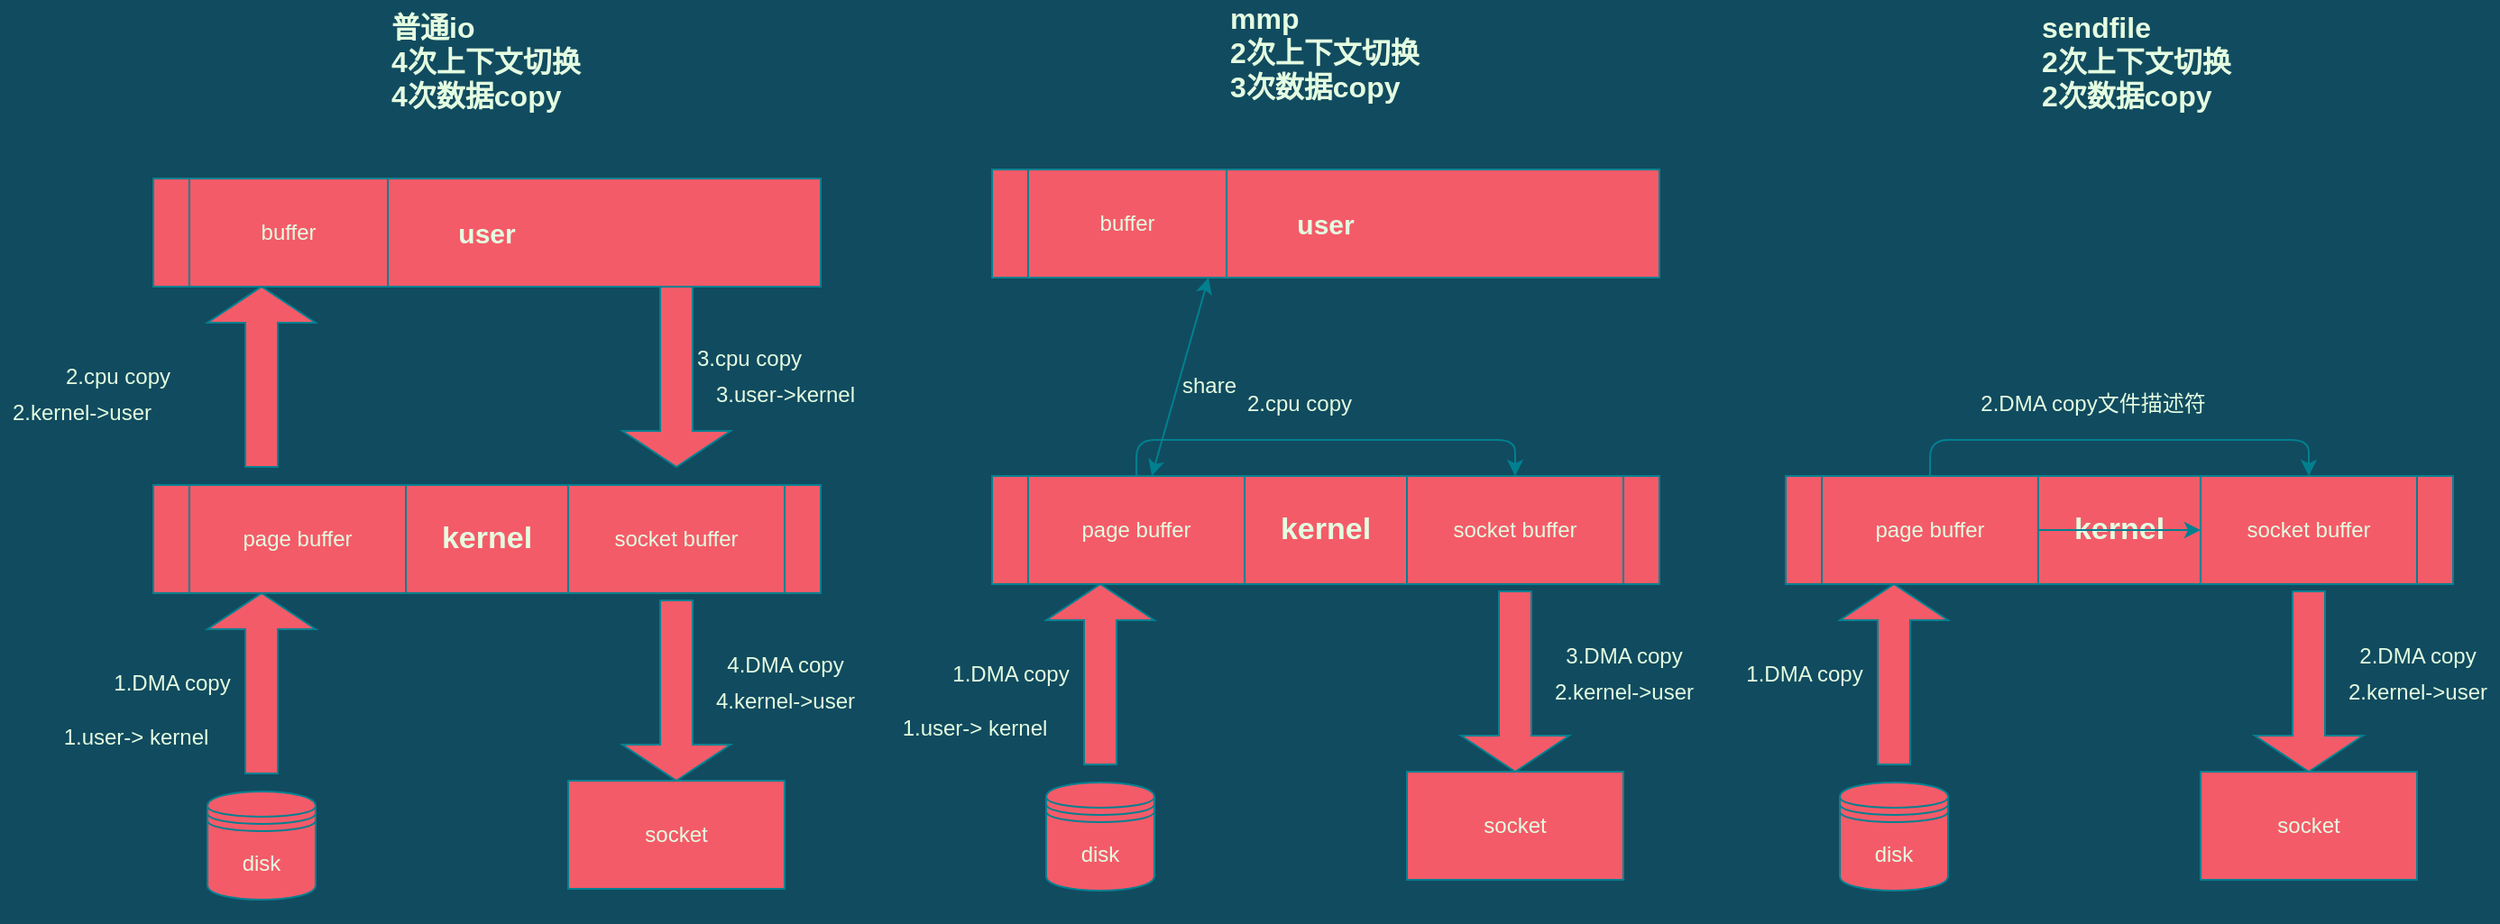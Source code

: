 <mxfile version="14.1.8" type="github">
  <diagram id="RCrtotf_OM2YPNhnRVai" name="Page-1">
    <mxGraphModel dx="1102" dy="1353" grid="1" gridSize="10" guides="1" tooltips="1" connect="1" arrows="1" fold="1" page="1" pageScale="1" pageWidth="1169" pageHeight="827" background="#114B5F" math="0" shadow="0">
      <root>
        <mxCell id="0" />
        <mxCell id="1" parent="0" />
        <mxCell id="_S2pbEpNZDqIVIiWVbUG-1" value="&lt;b&gt;&lt;font style=&quot;font-size: 17px&quot;&gt;kernel&lt;/font&gt;&lt;/b&gt;" style="rounded=0;whiteSpace=wrap;html=1;fillColor=#F45B69;strokeColor=#028090;fontColor=#E4FDE1;" vertex="1" parent="1">
          <mxGeometry x="95" y="220" width="370" height="60" as="geometry" />
        </mxCell>
        <mxCell id="_S2pbEpNZDqIVIiWVbUG-2" value="&lt;b&gt;&lt;font style=&quot;font-size: 15px&quot;&gt;user&lt;/font&gt;&lt;/b&gt;" style="rounded=0;whiteSpace=wrap;html=1;fillColor=#F45B69;strokeColor=#028090;fontColor=#E4FDE1;" vertex="1" parent="1">
          <mxGeometry x="95" y="50" width="370" height="60" as="geometry" />
        </mxCell>
        <mxCell id="_S2pbEpNZDqIVIiWVbUG-3" value="buffer" style="rounded=0;whiteSpace=wrap;html=1;fillColor=#F45B69;strokeColor=#028090;fontColor=#E4FDE1;" vertex="1" parent="1">
          <mxGeometry x="115" y="50" width="110" height="60" as="geometry" />
        </mxCell>
        <mxCell id="_S2pbEpNZDqIVIiWVbUG-4" value="socket buffer" style="rounded=0;whiteSpace=wrap;html=1;fillColor=#F45B69;strokeColor=#028090;fontColor=#E4FDE1;" vertex="1" parent="1">
          <mxGeometry x="325" y="220" width="120" height="60" as="geometry" />
        </mxCell>
        <mxCell id="_S2pbEpNZDqIVIiWVbUG-5" value="page buffer" style="rounded=0;whiteSpace=wrap;html=1;fillColor=#F45B69;strokeColor=#028090;fontColor=#E4FDE1;" vertex="1" parent="1">
          <mxGeometry x="115" y="220" width="120" height="60" as="geometry" />
        </mxCell>
        <mxCell id="_S2pbEpNZDqIVIiWVbUG-7" value="socket" style="rounded=0;whiteSpace=wrap;html=1;fillColor=#F45B69;strokeColor=#028090;fontColor=#E4FDE1;" vertex="1" parent="1">
          <mxGeometry x="325" y="384" width="120" height="60" as="geometry" />
        </mxCell>
        <mxCell id="_S2pbEpNZDqIVIiWVbUG-9" style="edgeStyle=orthogonalEdgeStyle;rounded=0;orthogonalLoop=1;jettySize=auto;html=1;exitX=0.5;exitY=1;exitDx=0;exitDy=0;exitPerimeter=0;strokeColor=#028090;fontColor=#E4FDE1;labelBackgroundColor=#114B5F;" edge="1" parent="1">
          <mxGeometry relative="1" as="geometry">
            <mxPoint x="75" y="454" as="sourcePoint" />
            <mxPoint x="75" y="454" as="targetPoint" />
          </mxGeometry>
        </mxCell>
        <mxCell id="_S2pbEpNZDqIVIiWVbUG-10" value="disk" style="shape=datastore;whiteSpace=wrap;html=1;fillColor=#F45B69;strokeColor=#028090;fontColor=#E4FDE1;" vertex="1" parent="1">
          <mxGeometry x="125" y="390" width="60" height="60" as="geometry" />
        </mxCell>
        <mxCell id="_S2pbEpNZDqIVIiWVbUG-11" value="" style="shape=singleArrow;direction=north;whiteSpace=wrap;html=1;fillColor=#F45B69;strokeColor=#028090;fontColor=#E4FDE1;" vertex="1" parent="1">
          <mxGeometry x="125" y="280" width="60" height="100" as="geometry" />
        </mxCell>
        <mxCell id="_S2pbEpNZDqIVIiWVbUG-12" value="" style="shape=singleArrow;direction=south;whiteSpace=wrap;html=1;fillColor=#F45B69;strokeColor=#028090;fontColor=#E4FDE1;" vertex="1" parent="1">
          <mxGeometry x="355" y="284" width="60" height="100" as="geometry" />
        </mxCell>
        <mxCell id="_S2pbEpNZDqIVIiWVbUG-13" value="" style="shape=singleArrow;direction=north;whiteSpace=wrap;html=1;fillColor=#F45B69;strokeColor=#028090;fontColor=#E4FDE1;" vertex="1" parent="1">
          <mxGeometry x="125" y="110" width="60" height="100" as="geometry" />
        </mxCell>
        <mxCell id="_S2pbEpNZDqIVIiWVbUG-15" value="" style="shape=singleArrow;direction=south;whiteSpace=wrap;html=1;fillColor=#F45B69;strokeColor=#028090;fontColor=#E4FDE1;" vertex="1" parent="1">
          <mxGeometry x="355" y="110" width="60" height="100" as="geometry" />
        </mxCell>
        <mxCell id="_S2pbEpNZDqIVIiWVbUG-16" value="1.DMA copy" style="text;html=1;align=center;verticalAlign=middle;resizable=0;points=[];autosize=1;fontColor=#E4FDE1;" vertex="1" parent="1">
          <mxGeometry x="65" y="320" width="80" height="20" as="geometry" />
        </mxCell>
        <mxCell id="_S2pbEpNZDqIVIiWVbUG-17" value="2.cpu copy" style="text;html=1;align=center;verticalAlign=middle;resizable=0;points=[];autosize=1;fontColor=#E4FDE1;" vertex="1" parent="1">
          <mxGeometry x="40" y="150" width="70" height="20" as="geometry" />
        </mxCell>
        <mxCell id="_S2pbEpNZDqIVIiWVbUG-18" value="3.cpu copy" style="text;html=1;align=center;verticalAlign=middle;resizable=0;points=[];autosize=1;fontColor=#E4FDE1;" vertex="1" parent="1">
          <mxGeometry x="390" y="140" width="70" height="20" as="geometry" />
        </mxCell>
        <mxCell id="_S2pbEpNZDqIVIiWVbUG-19" value="4.DMA copy" style="text;html=1;align=center;verticalAlign=middle;resizable=0;points=[];autosize=1;fontColor=#E4FDE1;" vertex="1" parent="1">
          <mxGeometry x="405" y="310" width="80" height="20" as="geometry" />
        </mxCell>
        <mxCell id="_S2pbEpNZDqIVIiWVbUG-20" value="1.user-&amp;gt; kernel" style="text;html=1;align=center;verticalAlign=middle;resizable=0;points=[];autosize=1;fontColor=#E4FDE1;" vertex="1" parent="1">
          <mxGeometry x="35" y="350" width="100" height="20" as="geometry" />
        </mxCell>
        <mxCell id="_S2pbEpNZDqIVIiWVbUG-21" value="2.kernel-&amp;gt;user" style="text;html=1;align=center;verticalAlign=middle;resizable=0;points=[];autosize=1;fontColor=#E4FDE1;" vertex="1" parent="1">
          <mxGeometry x="10" y="170" width="90" height="20" as="geometry" />
        </mxCell>
        <mxCell id="_S2pbEpNZDqIVIiWVbUG-22" value="3.user-&amp;gt;kernel" style="text;html=1;align=center;verticalAlign=middle;resizable=0;points=[];autosize=1;fontColor=#E4FDE1;" vertex="1" parent="1">
          <mxGeometry x="400" y="160" width="90" height="20" as="geometry" />
        </mxCell>
        <mxCell id="_S2pbEpNZDqIVIiWVbUG-23" value="4.kernel-&amp;gt;user" style="text;html=1;align=center;verticalAlign=middle;resizable=0;points=[];autosize=1;fontColor=#E4FDE1;" vertex="1" parent="1">
          <mxGeometry x="400" y="330" width="90" height="20" as="geometry" />
        </mxCell>
        <mxCell id="_S2pbEpNZDqIVIiWVbUG-24" value="&lt;b style=&quot;font-size: 16px&quot;&gt;&lt;font style=&quot;font-size: 16px&quot;&gt;普通io &lt;br&gt;4次上下文切换&lt;br&gt;&lt;/font&gt;&lt;/b&gt;&lt;div style=&quot;font-size: 16px&quot;&gt;&lt;b&gt;&lt;font style=&quot;font-size: 16px&quot;&gt;4次数据copy&lt;/font&gt;&lt;/b&gt;&lt;/div&gt;" style="text;html=1;align=left;verticalAlign=middle;resizable=0;points=[];autosize=1;fontColor=#E4FDE1;" vertex="1" parent="1">
          <mxGeometry x="225" y="-40" width="120" height="50" as="geometry" />
        </mxCell>
        <mxCell id="_S2pbEpNZDqIVIiWVbUG-25" value="&lt;b&gt;&lt;font style=&quot;font-size: 17px&quot;&gt;kernel&lt;/font&gt;&lt;/b&gt;" style="rounded=0;whiteSpace=wrap;html=1;fillColor=#F45B69;strokeColor=#028090;fontColor=#E4FDE1;" vertex="1" parent="1">
          <mxGeometry x="560" y="215" width="370" height="60" as="geometry" />
        </mxCell>
        <mxCell id="_S2pbEpNZDqIVIiWVbUG-26" value="&lt;b&gt;&lt;font style=&quot;font-size: 15px&quot;&gt;user&lt;/font&gt;&lt;/b&gt;" style="rounded=0;whiteSpace=wrap;html=1;fillColor=#F45B69;strokeColor=#028090;fontColor=#E4FDE1;" vertex="1" parent="1">
          <mxGeometry x="560" y="45" width="370" height="60" as="geometry" />
        </mxCell>
        <mxCell id="_S2pbEpNZDqIVIiWVbUG-27" value="buffer" style="rounded=0;whiteSpace=wrap;html=1;fillColor=#F45B69;strokeColor=#028090;fontColor=#E4FDE1;" vertex="1" parent="1">
          <mxGeometry x="580" y="45" width="110" height="60" as="geometry" />
        </mxCell>
        <mxCell id="_S2pbEpNZDqIVIiWVbUG-28" value="socket buffer" style="rounded=0;whiteSpace=wrap;html=1;fillColor=#F45B69;strokeColor=#028090;fontColor=#E4FDE1;" vertex="1" parent="1">
          <mxGeometry x="790" y="215" width="120" height="60" as="geometry" />
        </mxCell>
        <mxCell id="_S2pbEpNZDqIVIiWVbUG-50" style="edgeStyle=orthogonalEdgeStyle;curved=0;rounded=1;sketch=0;orthogonalLoop=1;jettySize=auto;html=1;entryX=0.5;entryY=0;entryDx=0;entryDy=0;strokeColor=#028090;fillColor=#F45B69;fontColor=#E4FDE1;exitX=0.5;exitY=0;exitDx=0;exitDy=0;labelBackgroundColor=#114B5F;" edge="1" parent="1" source="_S2pbEpNZDqIVIiWVbUG-29" target="_S2pbEpNZDqIVIiWVbUG-28">
          <mxGeometry relative="1" as="geometry" />
        </mxCell>
        <mxCell id="_S2pbEpNZDqIVIiWVbUG-29" value="page buffer" style="rounded=0;whiteSpace=wrap;html=1;fillColor=#F45B69;strokeColor=#028090;fontColor=#E4FDE1;" vertex="1" parent="1">
          <mxGeometry x="580" y="215" width="120" height="60" as="geometry" />
        </mxCell>
        <mxCell id="_S2pbEpNZDqIVIiWVbUG-30" value="socket" style="rounded=0;whiteSpace=wrap;html=1;fillColor=#F45B69;strokeColor=#028090;fontColor=#E4FDE1;" vertex="1" parent="1">
          <mxGeometry x="790" y="379" width="120" height="60" as="geometry" />
        </mxCell>
        <mxCell id="_S2pbEpNZDqIVIiWVbUG-31" style="edgeStyle=orthogonalEdgeStyle;rounded=0;orthogonalLoop=1;jettySize=auto;html=1;exitX=0.5;exitY=1;exitDx=0;exitDy=0;exitPerimeter=0;strokeColor=#028090;fontColor=#E4FDE1;labelBackgroundColor=#114B5F;" edge="1" parent="1">
          <mxGeometry relative="1" as="geometry">
            <mxPoint x="540" y="449" as="sourcePoint" />
            <mxPoint x="540" y="449" as="targetPoint" />
          </mxGeometry>
        </mxCell>
        <mxCell id="_S2pbEpNZDqIVIiWVbUG-32" value="disk" style="shape=datastore;whiteSpace=wrap;html=1;fillColor=#F45B69;strokeColor=#028090;fontColor=#E4FDE1;" vertex="1" parent="1">
          <mxGeometry x="590" y="385" width="60" height="60" as="geometry" />
        </mxCell>
        <mxCell id="_S2pbEpNZDqIVIiWVbUG-33" value="" style="shape=singleArrow;direction=north;whiteSpace=wrap;html=1;fillColor=#F45B69;strokeColor=#028090;fontColor=#E4FDE1;" vertex="1" parent="1">
          <mxGeometry x="590" y="275" width="60" height="100" as="geometry" />
        </mxCell>
        <mxCell id="_S2pbEpNZDqIVIiWVbUG-34" value="" style="shape=singleArrow;direction=south;whiteSpace=wrap;html=1;fillColor=#F45B69;strokeColor=#028090;fontColor=#E4FDE1;" vertex="1" parent="1">
          <mxGeometry x="820" y="279" width="60" height="100" as="geometry" />
        </mxCell>
        <mxCell id="_S2pbEpNZDqIVIiWVbUG-37" value="1.DMA copy" style="text;html=1;align=center;verticalAlign=middle;resizable=0;points=[];autosize=1;fontColor=#E4FDE1;" vertex="1" parent="1">
          <mxGeometry x="530" y="315" width="80" height="20" as="geometry" />
        </mxCell>
        <mxCell id="_S2pbEpNZDqIVIiWVbUG-40" value="3.DMA copy" style="text;html=1;align=center;verticalAlign=middle;resizable=0;points=[];autosize=1;fontColor=#E4FDE1;" vertex="1" parent="1">
          <mxGeometry x="870" y="305" width="80" height="20" as="geometry" />
        </mxCell>
        <mxCell id="_S2pbEpNZDqIVIiWVbUG-41" value="1.user-&amp;gt; kernel" style="text;html=1;align=center;verticalAlign=middle;resizable=0;points=[];autosize=1;fontColor=#E4FDE1;" vertex="1" parent="1">
          <mxGeometry x="500" y="345" width="100" height="20" as="geometry" />
        </mxCell>
        <mxCell id="_S2pbEpNZDqIVIiWVbUG-44" value="2.kernel-&amp;gt;user" style="text;html=1;align=center;verticalAlign=middle;resizable=0;points=[];autosize=1;fontColor=#E4FDE1;" vertex="1" parent="1">
          <mxGeometry x="865" y="325" width="90" height="20" as="geometry" />
        </mxCell>
        <mxCell id="_S2pbEpNZDqIVIiWVbUG-45" value="&lt;b style=&quot;font-size: 16px&quot;&gt;&lt;font style=&quot;font-size: 16px&quot;&gt;mmp&lt;br&gt;2次上下文切换&lt;br&gt;&lt;/font&gt;&lt;/b&gt;&lt;div style=&quot;font-size: 16px&quot;&gt;&lt;b&gt;&lt;font style=&quot;font-size: 16px&quot;&gt;3次数据copy&lt;/font&gt;&lt;/b&gt;&lt;/div&gt;" style="text;html=1;align=left;verticalAlign=middle;resizable=0;points=[];autosize=1;fontColor=#E4FDE1;" vertex="1" parent="1">
          <mxGeometry x="690" y="-45" width="120" height="50" as="geometry" />
        </mxCell>
        <mxCell id="_S2pbEpNZDqIVIiWVbUG-47" value="" style="endArrow=classic;startArrow=classic;html=1;strokeColor=#028090;fillColor=#F45B69;fontColor=#E4FDE1;labelBackgroundColor=#114B5F;" edge="1" parent="1" source="_S2pbEpNZDqIVIiWVbUG-29">
          <mxGeometry width="50" height="50" relative="1" as="geometry">
            <mxPoint x="630" y="155" as="sourcePoint" />
            <mxPoint x="680" y="105" as="targetPoint" />
          </mxGeometry>
        </mxCell>
        <mxCell id="_S2pbEpNZDqIVIiWVbUG-48" value="share" style="text;html=1;align=center;verticalAlign=middle;resizable=0;points=[];autosize=1;fontColor=#E4FDE1;" vertex="1" parent="1">
          <mxGeometry x="655" y="155" width="50" height="20" as="geometry" />
        </mxCell>
        <mxCell id="_S2pbEpNZDqIVIiWVbUG-51" value="2.cpu copy" style="text;html=1;align=center;verticalAlign=middle;resizable=0;points=[];autosize=1;fontColor=#E4FDE1;" vertex="1" parent="1">
          <mxGeometry x="695" y="165" width="70" height="20" as="geometry" />
        </mxCell>
        <mxCell id="_S2pbEpNZDqIVIiWVbUG-52" value="&lt;b&gt;&lt;font style=&quot;font-size: 17px&quot;&gt;kernel&lt;/font&gt;&lt;/b&gt;" style="rounded=0;whiteSpace=wrap;html=1;fillColor=#F45B69;strokeColor=#028090;fontColor=#E4FDE1;" vertex="1" parent="1">
          <mxGeometry x="1000" y="215" width="370" height="60" as="geometry" />
        </mxCell>
        <mxCell id="_S2pbEpNZDqIVIiWVbUG-55" value="socket buffer" style="rounded=0;whiteSpace=wrap;html=1;fillColor=#F45B69;strokeColor=#028090;fontColor=#E4FDE1;" vertex="1" parent="1">
          <mxGeometry x="1230" y="215" width="120" height="60" as="geometry" />
        </mxCell>
        <mxCell id="_S2pbEpNZDqIVIiWVbUG-56" style="edgeStyle=orthogonalEdgeStyle;curved=0;rounded=1;sketch=0;orthogonalLoop=1;jettySize=auto;html=1;entryX=0.5;entryY=0;entryDx=0;entryDy=0;strokeColor=#028090;fillColor=#F45B69;fontColor=#E4FDE1;exitX=0.5;exitY=0;exitDx=0;exitDy=0;labelBackgroundColor=#114B5F;" edge="1" parent="1" source="_S2pbEpNZDqIVIiWVbUG-57" target="_S2pbEpNZDqIVIiWVbUG-55">
          <mxGeometry relative="1" as="geometry" />
        </mxCell>
        <mxCell id="_S2pbEpNZDqIVIiWVbUG-72" value="" style="edgeStyle=orthogonalEdgeStyle;curved=0;rounded=1;sketch=0;orthogonalLoop=1;jettySize=auto;html=1;strokeColor=#028090;fillColor=#F45B69;fontColor=#E4FDE1;labelBackgroundColor=#114B5F;" edge="1" parent="1" source="_S2pbEpNZDqIVIiWVbUG-57" target="_S2pbEpNZDqIVIiWVbUG-55">
          <mxGeometry relative="1" as="geometry" />
        </mxCell>
        <mxCell id="_S2pbEpNZDqIVIiWVbUG-57" value="page buffer" style="rounded=0;whiteSpace=wrap;html=1;fillColor=#F45B69;strokeColor=#028090;fontColor=#E4FDE1;" vertex="1" parent="1">
          <mxGeometry x="1020" y="215" width="120" height="60" as="geometry" />
        </mxCell>
        <mxCell id="_S2pbEpNZDqIVIiWVbUG-58" value="socket" style="rounded=0;whiteSpace=wrap;html=1;fillColor=#F45B69;strokeColor=#028090;fontColor=#E4FDE1;" vertex="1" parent="1">
          <mxGeometry x="1230" y="379" width="120" height="60" as="geometry" />
        </mxCell>
        <mxCell id="_S2pbEpNZDqIVIiWVbUG-59" style="edgeStyle=orthogonalEdgeStyle;rounded=0;orthogonalLoop=1;jettySize=auto;html=1;exitX=0.5;exitY=1;exitDx=0;exitDy=0;exitPerimeter=0;strokeColor=#028090;fontColor=#E4FDE1;labelBackgroundColor=#114B5F;" edge="1" parent="1">
          <mxGeometry relative="1" as="geometry">
            <mxPoint x="980" y="449" as="sourcePoint" />
            <mxPoint x="980" y="449" as="targetPoint" />
          </mxGeometry>
        </mxCell>
        <mxCell id="_S2pbEpNZDqIVIiWVbUG-60" value="disk" style="shape=datastore;whiteSpace=wrap;html=1;fillColor=#F45B69;strokeColor=#028090;fontColor=#E4FDE1;" vertex="1" parent="1">
          <mxGeometry x="1030" y="385" width="60" height="60" as="geometry" />
        </mxCell>
        <mxCell id="_S2pbEpNZDqIVIiWVbUG-61" value="" style="shape=singleArrow;direction=north;whiteSpace=wrap;html=1;fillColor=#F45B69;strokeColor=#028090;fontColor=#E4FDE1;" vertex="1" parent="1">
          <mxGeometry x="1030" y="275" width="60" height="100" as="geometry" />
        </mxCell>
        <mxCell id="_S2pbEpNZDqIVIiWVbUG-62" value="" style="shape=singleArrow;direction=south;whiteSpace=wrap;html=1;fillColor=#F45B69;strokeColor=#028090;fontColor=#E4FDE1;" vertex="1" parent="1">
          <mxGeometry x="1260" y="279" width="60" height="100" as="geometry" />
        </mxCell>
        <mxCell id="_S2pbEpNZDqIVIiWVbUG-63" value="1.DMA copy" style="text;html=1;align=center;verticalAlign=middle;resizable=0;points=[];autosize=1;fontColor=#E4FDE1;" vertex="1" parent="1">
          <mxGeometry x="970" y="315" width="80" height="20" as="geometry" />
        </mxCell>
        <mxCell id="_S2pbEpNZDqIVIiWVbUG-64" value="2.DMA copy" style="text;html=1;align=center;verticalAlign=middle;resizable=0;points=[];autosize=1;fontColor=#E4FDE1;" vertex="1" parent="1">
          <mxGeometry x="1310" y="305" width="80" height="20" as="geometry" />
        </mxCell>
        <mxCell id="_S2pbEpNZDqIVIiWVbUG-65" value="2.kernel-&amp;gt;user" style="text;html=1;align=center;verticalAlign=middle;resizable=0;points=[];autosize=1;fontColor=#E4FDE1;" vertex="1" parent="1">
          <mxGeometry x="1305" y="325" width="90" height="20" as="geometry" />
        </mxCell>
        <mxCell id="_S2pbEpNZDqIVIiWVbUG-66" value="&lt;b style=&quot;font-size: 16px&quot;&gt;&lt;font style=&quot;font-size: 16px&quot;&gt;sendfile&lt;br&gt;2次上下文切换&lt;br&gt;&lt;/font&gt;&lt;/b&gt;&lt;div style=&quot;font-size: 16px&quot;&gt;&lt;b&gt;&lt;font style=&quot;font-size: 16px&quot;&gt;2次数据copy&lt;/font&gt;&lt;/b&gt;&lt;/div&gt;" style="text;html=1;align=left;verticalAlign=middle;resizable=0;points=[];autosize=1;fontColor=#E4FDE1;" vertex="1" parent="1">
          <mxGeometry x="1140" y="-40" width="120" height="50" as="geometry" />
        </mxCell>
        <mxCell id="_S2pbEpNZDqIVIiWVbUG-69" value="2.DMA copy文件描述符" style="text;html=1;align=center;verticalAlign=middle;resizable=0;points=[];autosize=1;fontColor=#E4FDE1;" vertex="1" parent="1">
          <mxGeometry x="1100" y="165" width="140" height="20" as="geometry" />
        </mxCell>
      </root>
    </mxGraphModel>
  </diagram>
</mxfile>
